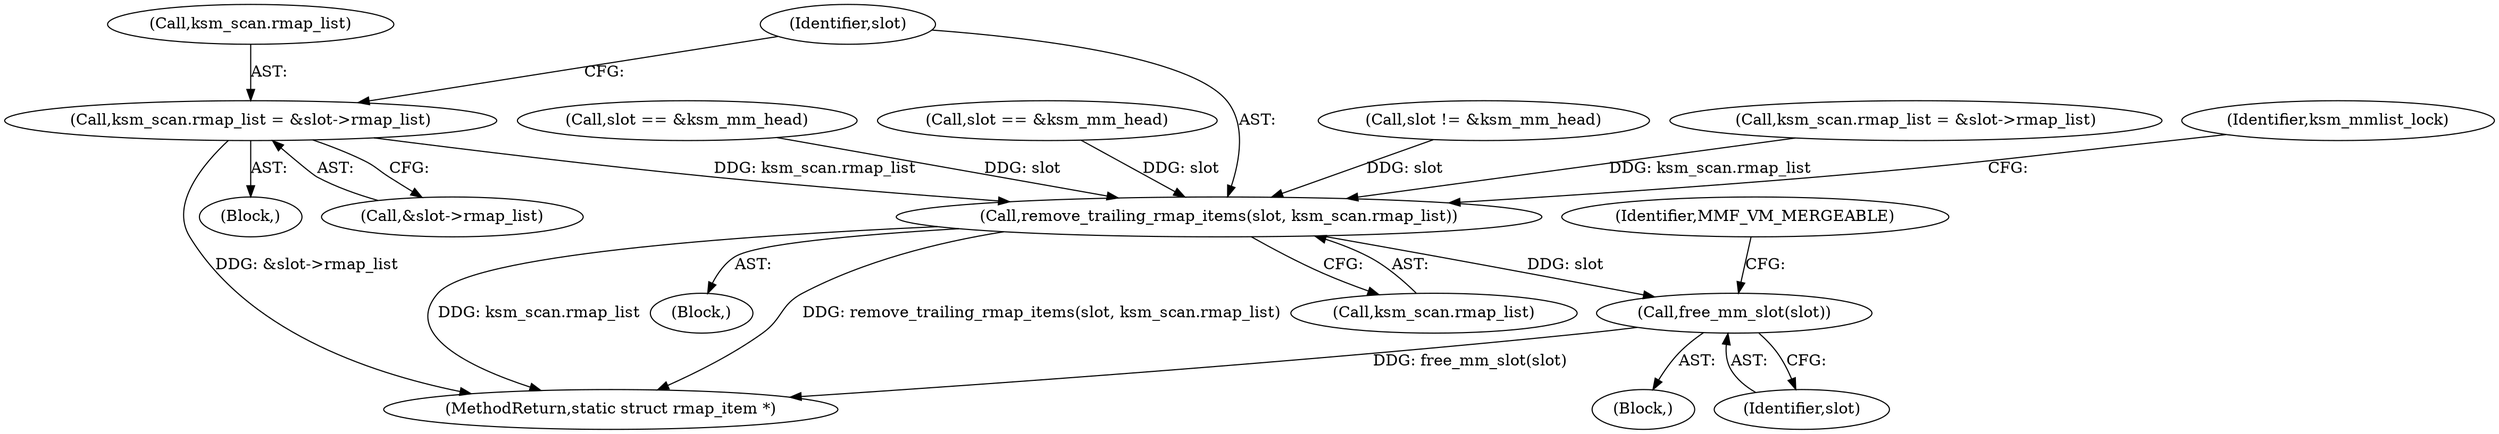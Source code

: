 digraph "0_linux_2b472611a32a72f4a118c069c2d62a1a3f087afd@pointer" {
"1000342" [label="(Call,ksm_scan.rmap_list = &slot->rmap_list)"];
"1000350" [label="(Call,remove_trailing_rmap_items(slot, ksm_scan.rmap_list))"];
"1000378" [label="(Call,free_mm_slot(slot))"];
"1000364" [label="(Block,)"];
"1000343" [label="(Call,ksm_scan.rmap_list)"];
"1000342" [label="(Call,ksm_scan.rmap_list = &slot->rmap_list)"];
"1000350" [label="(Call,remove_trailing_rmap_items(slot, ksm_scan.rmap_list))"];
"1000336" [label="(Block,)"];
"1000409" [label="(Call,slot != &ksm_mm_head)"];
"1000378" [label="(Call,free_mm_slot(slot))"];
"1000107" [label="(Block,)"];
"1000381" [label="(Identifier,MMF_VM_MERGEABLE)"];
"1000379" [label="(Identifier,slot)"];
"1000159" [label="(Call,ksm_scan.rmap_list = &slot->rmap_list)"];
"1000351" [label="(Identifier,slot)"];
"1000357" [label="(Identifier,ksm_mmlist_lock)"];
"1000147" [label="(Call,slot == &ksm_mm_head)"];
"1000352" [label="(Call,ksm_scan.rmap_list)"];
"1000420" [label="(MethodReturn,static struct rmap_item *)"];
"1000346" [label="(Call,&slot->rmap_list)"];
"1000126" [label="(Call,slot == &ksm_mm_head)"];
"1000342" -> "1000336"  [label="AST: "];
"1000342" -> "1000346"  [label="CFG: "];
"1000343" -> "1000342"  [label="AST: "];
"1000346" -> "1000342"  [label="AST: "];
"1000351" -> "1000342"  [label="CFG: "];
"1000342" -> "1000420"  [label="DDG: &slot->rmap_list"];
"1000342" -> "1000350"  [label="DDG: ksm_scan.rmap_list"];
"1000350" -> "1000107"  [label="AST: "];
"1000350" -> "1000352"  [label="CFG: "];
"1000351" -> "1000350"  [label="AST: "];
"1000352" -> "1000350"  [label="AST: "];
"1000357" -> "1000350"  [label="CFG: "];
"1000350" -> "1000420"  [label="DDG: remove_trailing_rmap_items(slot, ksm_scan.rmap_list)"];
"1000350" -> "1000420"  [label="DDG: ksm_scan.rmap_list"];
"1000147" -> "1000350"  [label="DDG: slot"];
"1000126" -> "1000350"  [label="DDG: slot"];
"1000409" -> "1000350"  [label="DDG: slot"];
"1000159" -> "1000350"  [label="DDG: ksm_scan.rmap_list"];
"1000350" -> "1000378"  [label="DDG: slot"];
"1000378" -> "1000364"  [label="AST: "];
"1000378" -> "1000379"  [label="CFG: "];
"1000379" -> "1000378"  [label="AST: "];
"1000381" -> "1000378"  [label="CFG: "];
"1000378" -> "1000420"  [label="DDG: free_mm_slot(slot)"];
}
